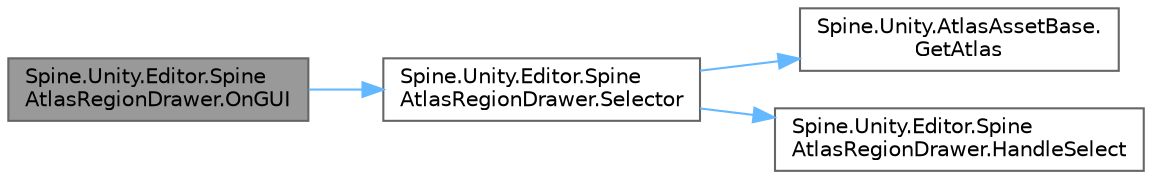 digraph "Spine.Unity.Editor.SpineAtlasRegionDrawer.OnGUI"
{
 // LATEX_PDF_SIZE
  bgcolor="transparent";
  edge [fontname=Helvetica,fontsize=10,labelfontname=Helvetica,labelfontsize=10];
  node [fontname=Helvetica,fontsize=10,shape=box,height=0.2,width=0.4];
  rankdir="LR";
  Node1 [id="Node000001",label="Spine.Unity.Editor.Spine\lAtlasRegionDrawer.OnGUI",height=0.2,width=0.4,color="gray40", fillcolor="grey60", style="filled", fontcolor="black",tooltip=" "];
  Node1 -> Node2 [id="edge4_Node000001_Node000002",color="steelblue1",style="solid",tooltip=" "];
  Node2 [id="Node000002",label="Spine.Unity.Editor.Spine\lAtlasRegionDrawer.Selector",height=0.2,width=0.4,color="grey40", fillcolor="white", style="filled",URL="$class_spine_1_1_unity_1_1_editor_1_1_spine_atlas_region_drawer.html#a56f94bd4b34b5d2279905624963cdcde",tooltip=" "];
  Node2 -> Node3 [id="edge5_Node000002_Node000003",color="steelblue1",style="solid",tooltip=" "];
  Node3 [id="Node000003",label="Spine.Unity.AtlasAssetBase.\lGetAtlas",height=0.2,width=0.4,color="grey40", fillcolor="white", style="filled",URL="$class_spine_1_1_unity_1_1_atlas_asset_base.html#a640cc5ec1798bc8ea9304d49bf97a26e",tooltip=" "];
  Node2 -> Node4 [id="edge6_Node000002_Node000004",color="steelblue1",style="solid",tooltip=" "];
  Node4 [id="Node000004",label="Spine.Unity.Editor.Spine\lAtlasRegionDrawer.HandleSelect",height=0.2,width=0.4,color="grey40", fillcolor="white", style="filled",URL="$class_spine_1_1_unity_1_1_editor_1_1_spine_atlas_region_drawer.html#a3be2f50a08408ffa968c260c6b0bd74a",tooltip=" "];
}
